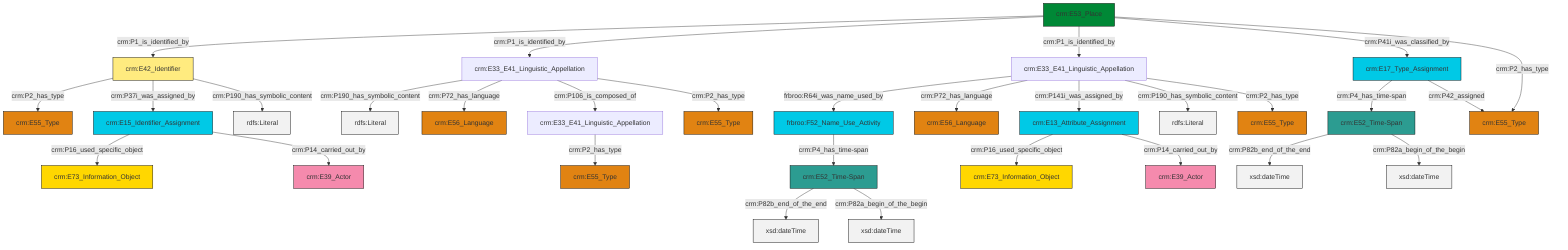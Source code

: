 graph TD
classDef Literal fill:#f2f2f2,stroke:#000000;
classDef CRM_Entity fill:#FFFFFF,stroke:#000000;
classDef Temporal_Entity fill:#00C9E6, stroke:#000000;
classDef Type fill:#E18312, stroke:#000000;
classDef Time-Span fill:#2C9C91, stroke:#000000;
classDef Appellation fill:#FFEB7F, stroke:#000000;
classDef Place fill:#008836, stroke:#000000;
classDef Persistent_Item fill:#B266B2, stroke:#000000;
classDef Conceptual_Object fill:#FFD700, stroke:#000000;
classDef Physical_Thing fill:#D2B48C, stroke:#000000;
classDef Actor fill:#f58aad, stroke:#000000;
classDef PC_Classes fill:#4ce600, stroke:#000000;
classDef Multi fill:#cccccc,stroke:#000000;

6["crm:E53_Place"]:::Place -->|crm:P1_is_identified_by| 2["crm:E42_Identifier"]:::Appellation
4["frbroo:F52_Name_Use_Activity"]:::Temporal_Entity -->|crm:P4_has_time-span| 7["crm:E52_Time-Span"]:::Time-Span
8["crm:E33_E41_Linguistic_Appellation"]:::Default -->|frbroo:R64i_was_name_used_by| 4["frbroo:F52_Name_Use_Activity"]:::Temporal_Entity
9["crm:E13_Attribute_Assignment"]:::Temporal_Entity -->|crm:P16_used_specific_object| 10["crm:E73_Information_Object"]:::Conceptual_Object
8["crm:E33_E41_Linguistic_Appellation"]:::Default -->|crm:P72_has_language| 17["crm:E56_Language"]:::Type
18["crm:E33_E41_Linguistic_Appellation"]:::Default -->|crm:P190_has_symbolic_content| 19[rdfs:Literal]:::Literal
2["crm:E42_Identifier"]:::Appellation -->|crm:P2_has_type| 21["crm:E55_Type"]:::Type
18["crm:E33_E41_Linguistic_Appellation"]:::Default -->|crm:P72_has_language| 22["crm:E56_Language"]:::Type
9["crm:E13_Attribute_Assignment"]:::Temporal_Entity -->|crm:P14_carried_out_by| 23["crm:E39_Actor"]:::Actor
8["crm:E33_E41_Linguistic_Appellation"]:::Default -->|crm:P141i_was_assigned_by| 9["crm:E13_Attribute_Assignment"]:::Temporal_Entity
24["crm:E52_Time-Span"]:::Time-Span -->|crm:P82b_end_of_the_end| 25[xsd:dateTime]:::Literal
2["crm:E42_Identifier"]:::Appellation -->|crm:P37i_was_assigned_by| 14["crm:E15_Identifier_Assignment"]:::Temporal_Entity
2["crm:E42_Identifier"]:::Appellation -->|crm:P190_has_symbolic_content| 26[rdfs:Literal]:::Literal
7["crm:E52_Time-Span"]:::Time-Span -->|crm:P82b_end_of_the_end| 27[xsd:dateTime]:::Literal
29["crm:E17_Type_Assignment"]:::Temporal_Entity -->|crm:P4_has_time-span| 24["crm:E52_Time-Span"]:::Time-Span
18["crm:E33_E41_Linguistic_Appellation"]:::Default -->|crm:P106_is_composed_of| 32["crm:E33_E41_Linguistic_Appellation"]:::Default
7["crm:E52_Time-Span"]:::Time-Span -->|crm:P82a_begin_of_the_begin| 33[xsd:dateTime]:::Literal
6["crm:E53_Place"]:::Place -->|crm:P1_is_identified_by| 18["crm:E33_E41_Linguistic_Appellation"]:::Default
24["crm:E52_Time-Span"]:::Time-Span -->|crm:P82a_begin_of_the_begin| 37[xsd:dateTime]:::Literal
14["crm:E15_Identifier_Assignment"]:::Temporal_Entity -->|crm:P16_used_specific_object| 12["crm:E73_Information_Object"]:::Conceptual_Object
6["crm:E53_Place"]:::Place -->|crm:P1_is_identified_by| 8["crm:E33_E41_Linguistic_Appellation"]:::Default
32["crm:E33_E41_Linguistic_Appellation"]:::Default -->|crm:P2_has_type| 0["crm:E55_Type"]:::Type
8["crm:E33_E41_Linguistic_Appellation"]:::Default -->|crm:P190_has_symbolic_content| 43[rdfs:Literal]:::Literal
14["crm:E15_Identifier_Assignment"]:::Temporal_Entity -->|crm:P14_carried_out_by| 30["crm:E39_Actor"]:::Actor
6["crm:E53_Place"]:::Place -->|crm:P41i_was_classified_by| 29["crm:E17_Type_Assignment"]:::Temporal_Entity
18["crm:E33_E41_Linguistic_Appellation"]:::Default -->|crm:P2_has_type| 39["crm:E55_Type"]:::Type
6["crm:E53_Place"]:::Place -->|crm:P2_has_type| 50["crm:E55_Type"]:::Type
29["crm:E17_Type_Assignment"]:::Temporal_Entity -->|crm:P42_assigned| 50["crm:E55_Type"]:::Type
8["crm:E33_E41_Linguistic_Appellation"]:::Default -->|crm:P2_has_type| 34["crm:E55_Type"]:::Type